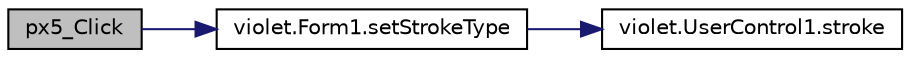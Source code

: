 digraph "px5_Click"
{
 // LATEX_PDF_SIZE
  edge [fontname="Helvetica",fontsize="10",labelfontname="Helvetica",labelfontsize="10"];
  node [fontname="Helvetica",fontsize="10",shape=record];
  rankdir="LR";
  Node234 [label="px5_Click",height=0.2,width=0.4,color="black", fillcolor="grey75", style="filled", fontcolor="black",tooltip=" "];
  Node234 -> Node235 [color="midnightblue",fontsize="10",style="solid",fontname="Helvetica"];
  Node235 [label="violet.Form1.setStrokeType",height=0.2,width=0.4,color="black", fillcolor="white", style="filled",URL="$classviolet_1_1Form1.html#a14331243b0008fce34d1497525290635",tooltip="設定線條粗細"];
  Node235 -> Node236 [color="midnightblue",fontsize="10",style="solid",fontname="Helvetica"];
  Node236 [label="violet.UserControl1.stroke",height=0.2,width=0.4,color="black", fillcolor="white", style="filled",URL="$classviolet_1_1UserControl1.html#ae2a2041bd586a0c4357320c6d19964bd",tooltip=" "];
}
